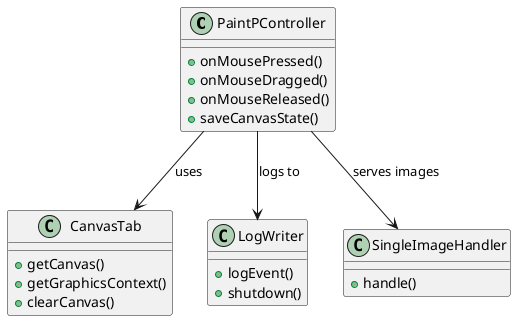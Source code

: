 @startuml
class PaintPController {
  +onMousePressed()
  +onMouseDragged()
  +onMouseReleased()
  +saveCanvasState()
}

class CanvasTab {
  +getCanvas()
  +getGraphicsContext()
  +clearCanvas()
}

class LogWriter {
  +logEvent()
  +shutdown()
}

class SingleImageHandler {
  +handle()
}

PaintPController --> CanvasTab : uses
PaintPController --> LogWriter : logs to
PaintPController --> SingleImageHandler : serves images
@enduml
